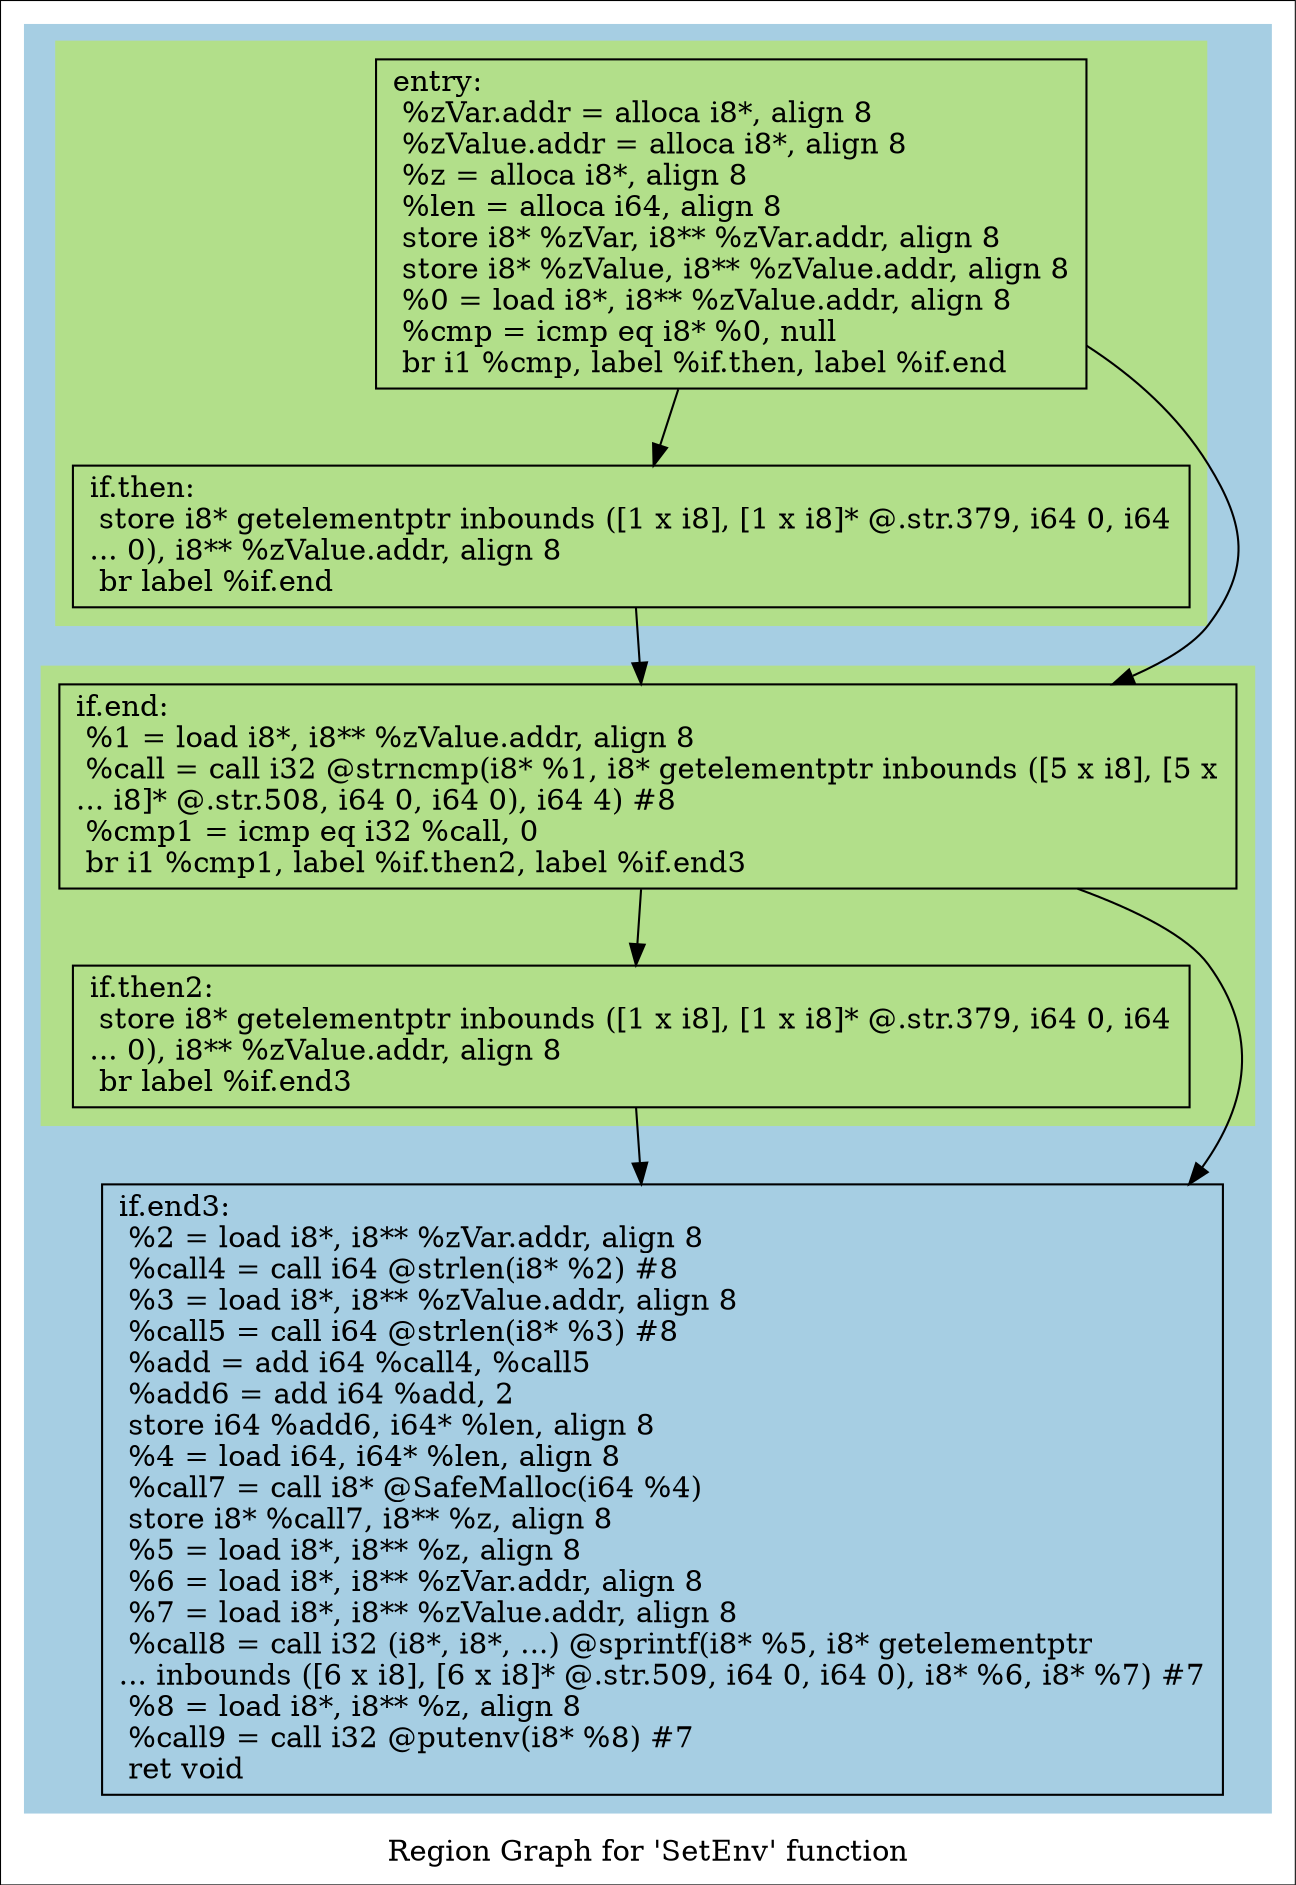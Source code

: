 digraph "Region Graph for 'SetEnv' function" {
	label="Region Graph for 'SetEnv' function";

	Node0x8ae720 [shape=record,label="{entry:\l  %zVar.addr = alloca i8*, align 8\l  %zValue.addr = alloca i8*, align 8\l  %z = alloca i8*, align 8\l  %len = alloca i64, align 8\l  store i8* %zVar, i8** %zVar.addr, align 8\l  store i8* %zValue, i8** %zValue.addr, align 8\l  %0 = load i8*, i8** %zValue.addr, align 8\l  %cmp = icmp eq i8* %0, null\l  br i1 %cmp, label %if.then, label %if.end\l}"];
	Node0x8ae720 -> Node0x925160;
	Node0x8ae720 -> Node0x8ae3e0;
	Node0x925160 [shape=record,label="{if.then:                                          \l  store i8* getelementptr inbounds ([1 x i8], [1 x i8]* @.str.379, i64 0, i64\l... 0), i8** %zValue.addr, align 8\l  br label %if.end\l}"];
	Node0x925160 -> Node0x8ae3e0;
	Node0x8ae3e0 [shape=record,label="{if.end:                                           \l  %1 = load i8*, i8** %zValue.addr, align 8\l  %call = call i32 @strncmp(i8* %1, i8* getelementptr inbounds ([5 x i8], [5 x\l... i8]* @.str.508, i64 0, i64 0), i64 4) #8\l  %cmp1 = icmp eq i32 %call, 0\l  br i1 %cmp1, label %if.then2, label %if.end3\l}"];
	Node0x8ae3e0 -> Node0x8fe560;
	Node0x8ae3e0 -> Node0x8bdf30;
	Node0x8fe560 [shape=record,label="{if.then2:                                         \l  store i8* getelementptr inbounds ([1 x i8], [1 x i8]* @.str.379, i64 0, i64\l... 0), i8** %zValue.addr, align 8\l  br label %if.end3\l}"];
	Node0x8fe560 -> Node0x8bdf30;
	Node0x8bdf30 [shape=record,label="{if.end3:                                          \l  %2 = load i8*, i8** %zVar.addr, align 8\l  %call4 = call i64 @strlen(i8* %2) #8\l  %3 = load i8*, i8** %zValue.addr, align 8\l  %call5 = call i64 @strlen(i8* %3) #8\l  %add = add i64 %call4, %call5\l  %add6 = add i64 %add, 2\l  store i64 %add6, i64* %len, align 8\l  %4 = load i64, i64* %len, align 8\l  %call7 = call i8* @SafeMalloc(i64 %4)\l  store i8* %call7, i8** %z, align 8\l  %5 = load i8*, i8** %z, align 8\l  %6 = load i8*, i8** %zVar.addr, align 8\l  %7 = load i8*, i8** %zValue.addr, align 8\l  %call8 = call i32 (i8*, i8*, ...) @sprintf(i8* %5, i8* getelementptr\l... inbounds ([6 x i8], [6 x i8]* @.str.509, i64 0, i64 0), i8* %6, i8* %7) #7\l  %8 = load i8*, i8** %z, align 8\l  %call9 = call i32 @putenv(i8* %8) #7\l  ret void\l}"];
	colorscheme = "paired12"
        subgraph cluster_0x97ce50 {
          label = "";
          style = filled;
          color = 1
          subgraph cluster_0x99dcc0 {
            label = "";
            style = filled;
            color = 3
            Node0x8ae720;
            Node0x925160;
          }
          subgraph cluster_0x97d050 {
            label = "";
            style = filled;
            color = 3
            Node0x8ae3e0;
            Node0x8fe560;
          }
          Node0x8bdf30;
        }
}
